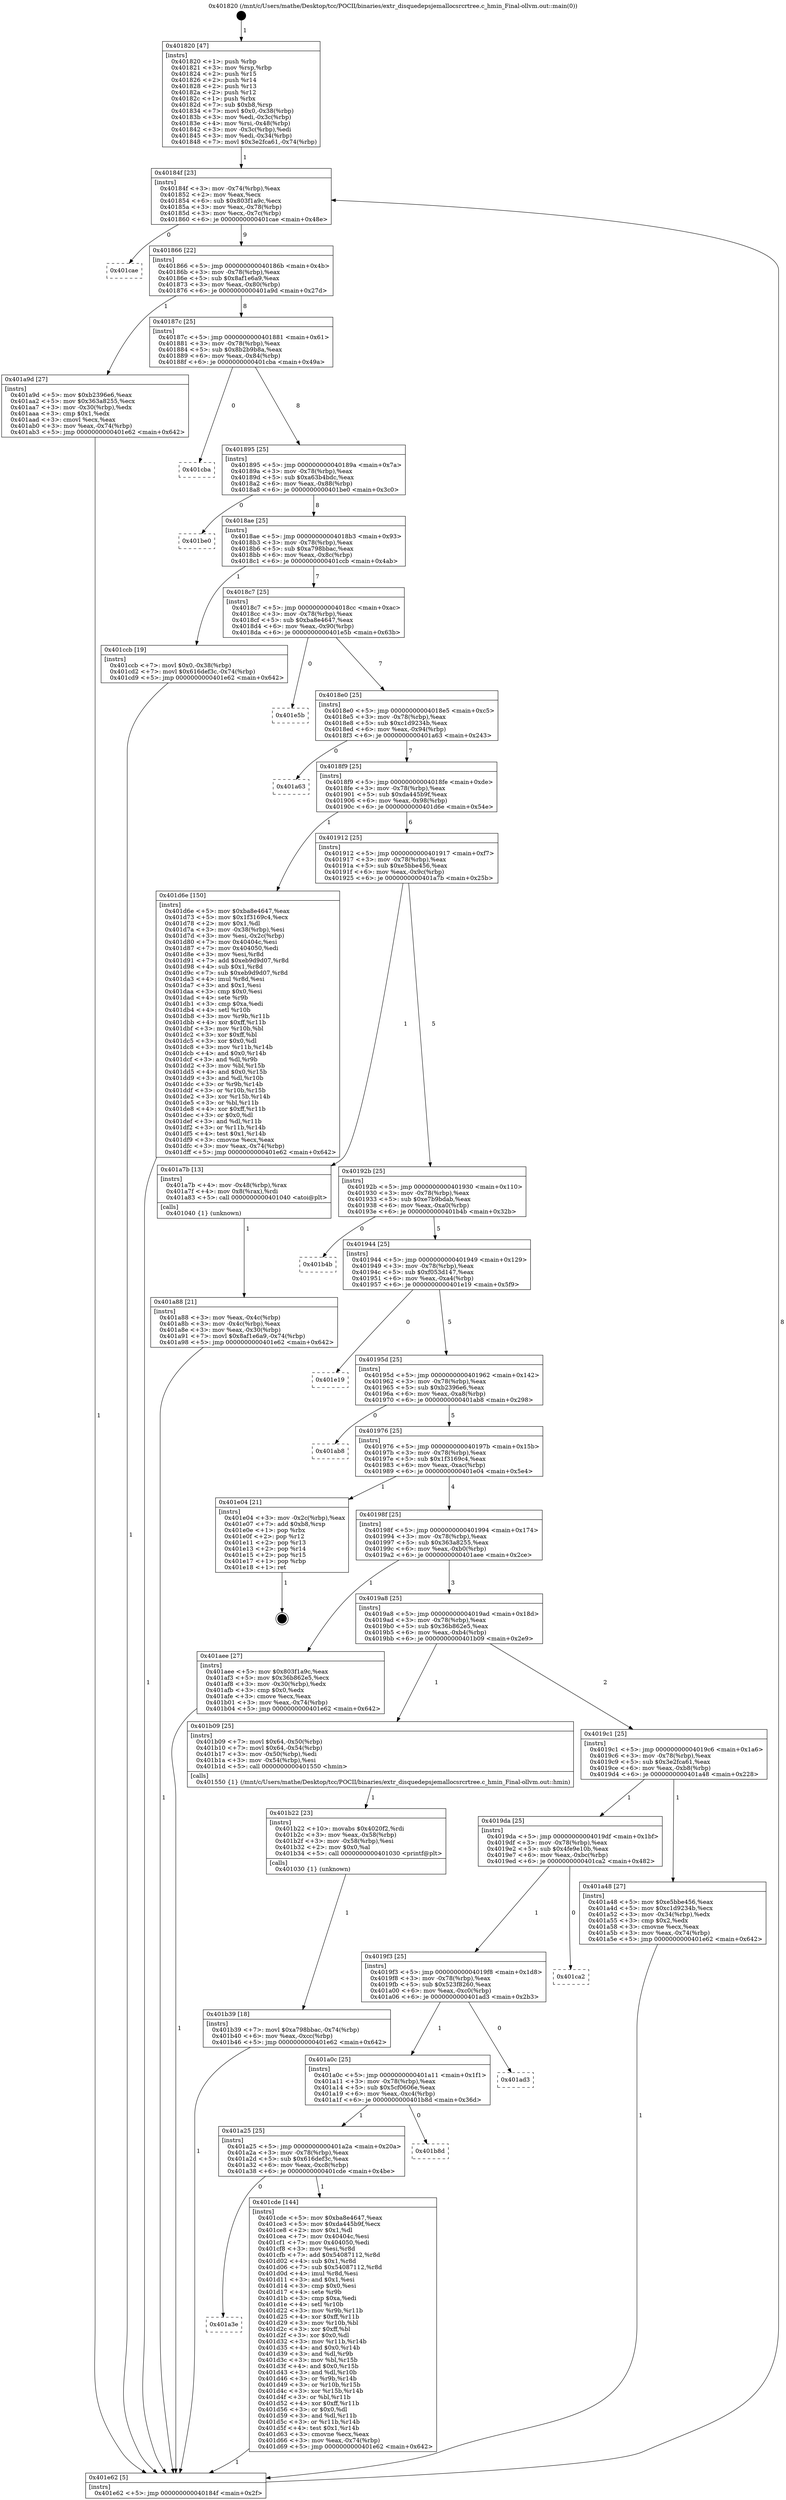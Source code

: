 digraph "0x401820" {
  label = "0x401820 (/mnt/c/Users/mathe/Desktop/tcc/POCII/binaries/extr_disquedepsjemallocsrcrtree.c_hmin_Final-ollvm.out::main(0))"
  labelloc = "t"
  node[shape=record]

  Entry [label="",width=0.3,height=0.3,shape=circle,fillcolor=black,style=filled]
  "0x40184f" [label="{
     0x40184f [23]\l
     | [instrs]\l
     &nbsp;&nbsp;0x40184f \<+3\>: mov -0x74(%rbp),%eax\l
     &nbsp;&nbsp;0x401852 \<+2\>: mov %eax,%ecx\l
     &nbsp;&nbsp;0x401854 \<+6\>: sub $0x803f1a9c,%ecx\l
     &nbsp;&nbsp;0x40185a \<+3\>: mov %eax,-0x78(%rbp)\l
     &nbsp;&nbsp;0x40185d \<+3\>: mov %ecx,-0x7c(%rbp)\l
     &nbsp;&nbsp;0x401860 \<+6\>: je 0000000000401cae \<main+0x48e\>\l
  }"]
  "0x401cae" [label="{
     0x401cae\l
  }", style=dashed]
  "0x401866" [label="{
     0x401866 [22]\l
     | [instrs]\l
     &nbsp;&nbsp;0x401866 \<+5\>: jmp 000000000040186b \<main+0x4b\>\l
     &nbsp;&nbsp;0x40186b \<+3\>: mov -0x78(%rbp),%eax\l
     &nbsp;&nbsp;0x40186e \<+5\>: sub $0x8af1e6a9,%eax\l
     &nbsp;&nbsp;0x401873 \<+3\>: mov %eax,-0x80(%rbp)\l
     &nbsp;&nbsp;0x401876 \<+6\>: je 0000000000401a9d \<main+0x27d\>\l
  }"]
  Exit [label="",width=0.3,height=0.3,shape=circle,fillcolor=black,style=filled,peripheries=2]
  "0x401a9d" [label="{
     0x401a9d [27]\l
     | [instrs]\l
     &nbsp;&nbsp;0x401a9d \<+5\>: mov $0xb2396e6,%eax\l
     &nbsp;&nbsp;0x401aa2 \<+5\>: mov $0x363a8255,%ecx\l
     &nbsp;&nbsp;0x401aa7 \<+3\>: mov -0x30(%rbp),%edx\l
     &nbsp;&nbsp;0x401aaa \<+3\>: cmp $0x1,%edx\l
     &nbsp;&nbsp;0x401aad \<+3\>: cmovl %ecx,%eax\l
     &nbsp;&nbsp;0x401ab0 \<+3\>: mov %eax,-0x74(%rbp)\l
     &nbsp;&nbsp;0x401ab3 \<+5\>: jmp 0000000000401e62 \<main+0x642\>\l
  }"]
  "0x40187c" [label="{
     0x40187c [25]\l
     | [instrs]\l
     &nbsp;&nbsp;0x40187c \<+5\>: jmp 0000000000401881 \<main+0x61\>\l
     &nbsp;&nbsp;0x401881 \<+3\>: mov -0x78(%rbp),%eax\l
     &nbsp;&nbsp;0x401884 \<+5\>: sub $0x8b2b9b8a,%eax\l
     &nbsp;&nbsp;0x401889 \<+6\>: mov %eax,-0x84(%rbp)\l
     &nbsp;&nbsp;0x40188f \<+6\>: je 0000000000401cba \<main+0x49a\>\l
  }"]
  "0x401a3e" [label="{
     0x401a3e\l
  }", style=dashed]
  "0x401cba" [label="{
     0x401cba\l
  }", style=dashed]
  "0x401895" [label="{
     0x401895 [25]\l
     | [instrs]\l
     &nbsp;&nbsp;0x401895 \<+5\>: jmp 000000000040189a \<main+0x7a\>\l
     &nbsp;&nbsp;0x40189a \<+3\>: mov -0x78(%rbp),%eax\l
     &nbsp;&nbsp;0x40189d \<+5\>: sub $0xa63b4bdc,%eax\l
     &nbsp;&nbsp;0x4018a2 \<+6\>: mov %eax,-0x88(%rbp)\l
     &nbsp;&nbsp;0x4018a8 \<+6\>: je 0000000000401be0 \<main+0x3c0\>\l
  }"]
  "0x401cde" [label="{
     0x401cde [144]\l
     | [instrs]\l
     &nbsp;&nbsp;0x401cde \<+5\>: mov $0xba8e4647,%eax\l
     &nbsp;&nbsp;0x401ce3 \<+5\>: mov $0xda445b9f,%ecx\l
     &nbsp;&nbsp;0x401ce8 \<+2\>: mov $0x1,%dl\l
     &nbsp;&nbsp;0x401cea \<+7\>: mov 0x40404c,%esi\l
     &nbsp;&nbsp;0x401cf1 \<+7\>: mov 0x404050,%edi\l
     &nbsp;&nbsp;0x401cf8 \<+3\>: mov %esi,%r8d\l
     &nbsp;&nbsp;0x401cfb \<+7\>: add $0x54087112,%r8d\l
     &nbsp;&nbsp;0x401d02 \<+4\>: sub $0x1,%r8d\l
     &nbsp;&nbsp;0x401d06 \<+7\>: sub $0x54087112,%r8d\l
     &nbsp;&nbsp;0x401d0d \<+4\>: imul %r8d,%esi\l
     &nbsp;&nbsp;0x401d11 \<+3\>: and $0x1,%esi\l
     &nbsp;&nbsp;0x401d14 \<+3\>: cmp $0x0,%esi\l
     &nbsp;&nbsp;0x401d17 \<+4\>: sete %r9b\l
     &nbsp;&nbsp;0x401d1b \<+3\>: cmp $0xa,%edi\l
     &nbsp;&nbsp;0x401d1e \<+4\>: setl %r10b\l
     &nbsp;&nbsp;0x401d22 \<+3\>: mov %r9b,%r11b\l
     &nbsp;&nbsp;0x401d25 \<+4\>: xor $0xff,%r11b\l
     &nbsp;&nbsp;0x401d29 \<+3\>: mov %r10b,%bl\l
     &nbsp;&nbsp;0x401d2c \<+3\>: xor $0xff,%bl\l
     &nbsp;&nbsp;0x401d2f \<+3\>: xor $0x0,%dl\l
     &nbsp;&nbsp;0x401d32 \<+3\>: mov %r11b,%r14b\l
     &nbsp;&nbsp;0x401d35 \<+4\>: and $0x0,%r14b\l
     &nbsp;&nbsp;0x401d39 \<+3\>: and %dl,%r9b\l
     &nbsp;&nbsp;0x401d3c \<+3\>: mov %bl,%r15b\l
     &nbsp;&nbsp;0x401d3f \<+4\>: and $0x0,%r15b\l
     &nbsp;&nbsp;0x401d43 \<+3\>: and %dl,%r10b\l
     &nbsp;&nbsp;0x401d46 \<+3\>: or %r9b,%r14b\l
     &nbsp;&nbsp;0x401d49 \<+3\>: or %r10b,%r15b\l
     &nbsp;&nbsp;0x401d4c \<+3\>: xor %r15b,%r14b\l
     &nbsp;&nbsp;0x401d4f \<+3\>: or %bl,%r11b\l
     &nbsp;&nbsp;0x401d52 \<+4\>: xor $0xff,%r11b\l
     &nbsp;&nbsp;0x401d56 \<+3\>: or $0x0,%dl\l
     &nbsp;&nbsp;0x401d59 \<+3\>: and %dl,%r11b\l
     &nbsp;&nbsp;0x401d5c \<+3\>: or %r11b,%r14b\l
     &nbsp;&nbsp;0x401d5f \<+4\>: test $0x1,%r14b\l
     &nbsp;&nbsp;0x401d63 \<+3\>: cmovne %ecx,%eax\l
     &nbsp;&nbsp;0x401d66 \<+3\>: mov %eax,-0x74(%rbp)\l
     &nbsp;&nbsp;0x401d69 \<+5\>: jmp 0000000000401e62 \<main+0x642\>\l
  }"]
  "0x401be0" [label="{
     0x401be0\l
  }", style=dashed]
  "0x4018ae" [label="{
     0x4018ae [25]\l
     | [instrs]\l
     &nbsp;&nbsp;0x4018ae \<+5\>: jmp 00000000004018b3 \<main+0x93\>\l
     &nbsp;&nbsp;0x4018b3 \<+3\>: mov -0x78(%rbp),%eax\l
     &nbsp;&nbsp;0x4018b6 \<+5\>: sub $0xa798bbac,%eax\l
     &nbsp;&nbsp;0x4018bb \<+6\>: mov %eax,-0x8c(%rbp)\l
     &nbsp;&nbsp;0x4018c1 \<+6\>: je 0000000000401ccb \<main+0x4ab\>\l
  }"]
  "0x401a25" [label="{
     0x401a25 [25]\l
     | [instrs]\l
     &nbsp;&nbsp;0x401a25 \<+5\>: jmp 0000000000401a2a \<main+0x20a\>\l
     &nbsp;&nbsp;0x401a2a \<+3\>: mov -0x78(%rbp),%eax\l
     &nbsp;&nbsp;0x401a2d \<+5\>: sub $0x616def3c,%eax\l
     &nbsp;&nbsp;0x401a32 \<+6\>: mov %eax,-0xc8(%rbp)\l
     &nbsp;&nbsp;0x401a38 \<+6\>: je 0000000000401cde \<main+0x4be\>\l
  }"]
  "0x401ccb" [label="{
     0x401ccb [19]\l
     | [instrs]\l
     &nbsp;&nbsp;0x401ccb \<+7\>: movl $0x0,-0x38(%rbp)\l
     &nbsp;&nbsp;0x401cd2 \<+7\>: movl $0x616def3c,-0x74(%rbp)\l
     &nbsp;&nbsp;0x401cd9 \<+5\>: jmp 0000000000401e62 \<main+0x642\>\l
  }"]
  "0x4018c7" [label="{
     0x4018c7 [25]\l
     | [instrs]\l
     &nbsp;&nbsp;0x4018c7 \<+5\>: jmp 00000000004018cc \<main+0xac\>\l
     &nbsp;&nbsp;0x4018cc \<+3\>: mov -0x78(%rbp),%eax\l
     &nbsp;&nbsp;0x4018cf \<+5\>: sub $0xba8e4647,%eax\l
     &nbsp;&nbsp;0x4018d4 \<+6\>: mov %eax,-0x90(%rbp)\l
     &nbsp;&nbsp;0x4018da \<+6\>: je 0000000000401e5b \<main+0x63b\>\l
  }"]
  "0x401b8d" [label="{
     0x401b8d\l
  }", style=dashed]
  "0x401e5b" [label="{
     0x401e5b\l
  }", style=dashed]
  "0x4018e0" [label="{
     0x4018e0 [25]\l
     | [instrs]\l
     &nbsp;&nbsp;0x4018e0 \<+5\>: jmp 00000000004018e5 \<main+0xc5\>\l
     &nbsp;&nbsp;0x4018e5 \<+3\>: mov -0x78(%rbp),%eax\l
     &nbsp;&nbsp;0x4018e8 \<+5\>: sub $0xc1d9234b,%eax\l
     &nbsp;&nbsp;0x4018ed \<+6\>: mov %eax,-0x94(%rbp)\l
     &nbsp;&nbsp;0x4018f3 \<+6\>: je 0000000000401a63 \<main+0x243\>\l
  }"]
  "0x401a0c" [label="{
     0x401a0c [25]\l
     | [instrs]\l
     &nbsp;&nbsp;0x401a0c \<+5\>: jmp 0000000000401a11 \<main+0x1f1\>\l
     &nbsp;&nbsp;0x401a11 \<+3\>: mov -0x78(%rbp),%eax\l
     &nbsp;&nbsp;0x401a14 \<+5\>: sub $0x5cf0606e,%eax\l
     &nbsp;&nbsp;0x401a19 \<+6\>: mov %eax,-0xc4(%rbp)\l
     &nbsp;&nbsp;0x401a1f \<+6\>: je 0000000000401b8d \<main+0x36d\>\l
  }"]
  "0x401a63" [label="{
     0x401a63\l
  }", style=dashed]
  "0x4018f9" [label="{
     0x4018f9 [25]\l
     | [instrs]\l
     &nbsp;&nbsp;0x4018f9 \<+5\>: jmp 00000000004018fe \<main+0xde\>\l
     &nbsp;&nbsp;0x4018fe \<+3\>: mov -0x78(%rbp),%eax\l
     &nbsp;&nbsp;0x401901 \<+5\>: sub $0xda445b9f,%eax\l
     &nbsp;&nbsp;0x401906 \<+6\>: mov %eax,-0x98(%rbp)\l
     &nbsp;&nbsp;0x40190c \<+6\>: je 0000000000401d6e \<main+0x54e\>\l
  }"]
  "0x401ad3" [label="{
     0x401ad3\l
  }", style=dashed]
  "0x401d6e" [label="{
     0x401d6e [150]\l
     | [instrs]\l
     &nbsp;&nbsp;0x401d6e \<+5\>: mov $0xba8e4647,%eax\l
     &nbsp;&nbsp;0x401d73 \<+5\>: mov $0x1f3169c4,%ecx\l
     &nbsp;&nbsp;0x401d78 \<+2\>: mov $0x1,%dl\l
     &nbsp;&nbsp;0x401d7a \<+3\>: mov -0x38(%rbp),%esi\l
     &nbsp;&nbsp;0x401d7d \<+3\>: mov %esi,-0x2c(%rbp)\l
     &nbsp;&nbsp;0x401d80 \<+7\>: mov 0x40404c,%esi\l
     &nbsp;&nbsp;0x401d87 \<+7\>: mov 0x404050,%edi\l
     &nbsp;&nbsp;0x401d8e \<+3\>: mov %esi,%r8d\l
     &nbsp;&nbsp;0x401d91 \<+7\>: add $0xeb9d9d07,%r8d\l
     &nbsp;&nbsp;0x401d98 \<+4\>: sub $0x1,%r8d\l
     &nbsp;&nbsp;0x401d9c \<+7\>: sub $0xeb9d9d07,%r8d\l
     &nbsp;&nbsp;0x401da3 \<+4\>: imul %r8d,%esi\l
     &nbsp;&nbsp;0x401da7 \<+3\>: and $0x1,%esi\l
     &nbsp;&nbsp;0x401daa \<+3\>: cmp $0x0,%esi\l
     &nbsp;&nbsp;0x401dad \<+4\>: sete %r9b\l
     &nbsp;&nbsp;0x401db1 \<+3\>: cmp $0xa,%edi\l
     &nbsp;&nbsp;0x401db4 \<+4\>: setl %r10b\l
     &nbsp;&nbsp;0x401db8 \<+3\>: mov %r9b,%r11b\l
     &nbsp;&nbsp;0x401dbb \<+4\>: xor $0xff,%r11b\l
     &nbsp;&nbsp;0x401dbf \<+3\>: mov %r10b,%bl\l
     &nbsp;&nbsp;0x401dc2 \<+3\>: xor $0xff,%bl\l
     &nbsp;&nbsp;0x401dc5 \<+3\>: xor $0x0,%dl\l
     &nbsp;&nbsp;0x401dc8 \<+3\>: mov %r11b,%r14b\l
     &nbsp;&nbsp;0x401dcb \<+4\>: and $0x0,%r14b\l
     &nbsp;&nbsp;0x401dcf \<+3\>: and %dl,%r9b\l
     &nbsp;&nbsp;0x401dd2 \<+3\>: mov %bl,%r15b\l
     &nbsp;&nbsp;0x401dd5 \<+4\>: and $0x0,%r15b\l
     &nbsp;&nbsp;0x401dd9 \<+3\>: and %dl,%r10b\l
     &nbsp;&nbsp;0x401ddc \<+3\>: or %r9b,%r14b\l
     &nbsp;&nbsp;0x401ddf \<+3\>: or %r10b,%r15b\l
     &nbsp;&nbsp;0x401de2 \<+3\>: xor %r15b,%r14b\l
     &nbsp;&nbsp;0x401de5 \<+3\>: or %bl,%r11b\l
     &nbsp;&nbsp;0x401de8 \<+4\>: xor $0xff,%r11b\l
     &nbsp;&nbsp;0x401dec \<+3\>: or $0x0,%dl\l
     &nbsp;&nbsp;0x401def \<+3\>: and %dl,%r11b\l
     &nbsp;&nbsp;0x401df2 \<+3\>: or %r11b,%r14b\l
     &nbsp;&nbsp;0x401df5 \<+4\>: test $0x1,%r14b\l
     &nbsp;&nbsp;0x401df9 \<+3\>: cmovne %ecx,%eax\l
     &nbsp;&nbsp;0x401dfc \<+3\>: mov %eax,-0x74(%rbp)\l
     &nbsp;&nbsp;0x401dff \<+5\>: jmp 0000000000401e62 \<main+0x642\>\l
  }"]
  "0x401912" [label="{
     0x401912 [25]\l
     | [instrs]\l
     &nbsp;&nbsp;0x401912 \<+5\>: jmp 0000000000401917 \<main+0xf7\>\l
     &nbsp;&nbsp;0x401917 \<+3\>: mov -0x78(%rbp),%eax\l
     &nbsp;&nbsp;0x40191a \<+5\>: sub $0xe5bbe456,%eax\l
     &nbsp;&nbsp;0x40191f \<+6\>: mov %eax,-0x9c(%rbp)\l
     &nbsp;&nbsp;0x401925 \<+6\>: je 0000000000401a7b \<main+0x25b\>\l
  }"]
  "0x4019f3" [label="{
     0x4019f3 [25]\l
     | [instrs]\l
     &nbsp;&nbsp;0x4019f3 \<+5\>: jmp 00000000004019f8 \<main+0x1d8\>\l
     &nbsp;&nbsp;0x4019f8 \<+3\>: mov -0x78(%rbp),%eax\l
     &nbsp;&nbsp;0x4019fb \<+5\>: sub $0x523f8260,%eax\l
     &nbsp;&nbsp;0x401a00 \<+6\>: mov %eax,-0xc0(%rbp)\l
     &nbsp;&nbsp;0x401a06 \<+6\>: je 0000000000401ad3 \<main+0x2b3\>\l
  }"]
  "0x401a7b" [label="{
     0x401a7b [13]\l
     | [instrs]\l
     &nbsp;&nbsp;0x401a7b \<+4\>: mov -0x48(%rbp),%rax\l
     &nbsp;&nbsp;0x401a7f \<+4\>: mov 0x8(%rax),%rdi\l
     &nbsp;&nbsp;0x401a83 \<+5\>: call 0000000000401040 \<atoi@plt\>\l
     | [calls]\l
     &nbsp;&nbsp;0x401040 \{1\} (unknown)\l
  }"]
  "0x40192b" [label="{
     0x40192b [25]\l
     | [instrs]\l
     &nbsp;&nbsp;0x40192b \<+5\>: jmp 0000000000401930 \<main+0x110\>\l
     &nbsp;&nbsp;0x401930 \<+3\>: mov -0x78(%rbp),%eax\l
     &nbsp;&nbsp;0x401933 \<+5\>: sub $0xe7b9bdab,%eax\l
     &nbsp;&nbsp;0x401938 \<+6\>: mov %eax,-0xa0(%rbp)\l
     &nbsp;&nbsp;0x40193e \<+6\>: je 0000000000401b4b \<main+0x32b\>\l
  }"]
  "0x401ca2" [label="{
     0x401ca2\l
  }", style=dashed]
  "0x401b4b" [label="{
     0x401b4b\l
  }", style=dashed]
  "0x401944" [label="{
     0x401944 [25]\l
     | [instrs]\l
     &nbsp;&nbsp;0x401944 \<+5\>: jmp 0000000000401949 \<main+0x129\>\l
     &nbsp;&nbsp;0x401949 \<+3\>: mov -0x78(%rbp),%eax\l
     &nbsp;&nbsp;0x40194c \<+5\>: sub $0xf053d147,%eax\l
     &nbsp;&nbsp;0x401951 \<+6\>: mov %eax,-0xa4(%rbp)\l
     &nbsp;&nbsp;0x401957 \<+6\>: je 0000000000401e19 \<main+0x5f9\>\l
  }"]
  "0x401b39" [label="{
     0x401b39 [18]\l
     | [instrs]\l
     &nbsp;&nbsp;0x401b39 \<+7\>: movl $0xa798bbac,-0x74(%rbp)\l
     &nbsp;&nbsp;0x401b40 \<+6\>: mov %eax,-0xcc(%rbp)\l
     &nbsp;&nbsp;0x401b46 \<+5\>: jmp 0000000000401e62 \<main+0x642\>\l
  }"]
  "0x401e19" [label="{
     0x401e19\l
  }", style=dashed]
  "0x40195d" [label="{
     0x40195d [25]\l
     | [instrs]\l
     &nbsp;&nbsp;0x40195d \<+5\>: jmp 0000000000401962 \<main+0x142\>\l
     &nbsp;&nbsp;0x401962 \<+3\>: mov -0x78(%rbp),%eax\l
     &nbsp;&nbsp;0x401965 \<+5\>: sub $0xb2396e6,%eax\l
     &nbsp;&nbsp;0x40196a \<+6\>: mov %eax,-0xa8(%rbp)\l
     &nbsp;&nbsp;0x401970 \<+6\>: je 0000000000401ab8 \<main+0x298\>\l
  }"]
  "0x401b22" [label="{
     0x401b22 [23]\l
     | [instrs]\l
     &nbsp;&nbsp;0x401b22 \<+10\>: movabs $0x4020f2,%rdi\l
     &nbsp;&nbsp;0x401b2c \<+3\>: mov %eax,-0x58(%rbp)\l
     &nbsp;&nbsp;0x401b2f \<+3\>: mov -0x58(%rbp),%esi\l
     &nbsp;&nbsp;0x401b32 \<+2\>: mov $0x0,%al\l
     &nbsp;&nbsp;0x401b34 \<+5\>: call 0000000000401030 \<printf@plt\>\l
     | [calls]\l
     &nbsp;&nbsp;0x401030 \{1\} (unknown)\l
  }"]
  "0x401ab8" [label="{
     0x401ab8\l
  }", style=dashed]
  "0x401976" [label="{
     0x401976 [25]\l
     | [instrs]\l
     &nbsp;&nbsp;0x401976 \<+5\>: jmp 000000000040197b \<main+0x15b\>\l
     &nbsp;&nbsp;0x40197b \<+3\>: mov -0x78(%rbp),%eax\l
     &nbsp;&nbsp;0x40197e \<+5\>: sub $0x1f3169c4,%eax\l
     &nbsp;&nbsp;0x401983 \<+6\>: mov %eax,-0xac(%rbp)\l
     &nbsp;&nbsp;0x401989 \<+6\>: je 0000000000401e04 \<main+0x5e4\>\l
  }"]
  "0x401a88" [label="{
     0x401a88 [21]\l
     | [instrs]\l
     &nbsp;&nbsp;0x401a88 \<+3\>: mov %eax,-0x4c(%rbp)\l
     &nbsp;&nbsp;0x401a8b \<+3\>: mov -0x4c(%rbp),%eax\l
     &nbsp;&nbsp;0x401a8e \<+3\>: mov %eax,-0x30(%rbp)\l
     &nbsp;&nbsp;0x401a91 \<+7\>: movl $0x8af1e6a9,-0x74(%rbp)\l
     &nbsp;&nbsp;0x401a98 \<+5\>: jmp 0000000000401e62 \<main+0x642\>\l
  }"]
  "0x401e04" [label="{
     0x401e04 [21]\l
     | [instrs]\l
     &nbsp;&nbsp;0x401e04 \<+3\>: mov -0x2c(%rbp),%eax\l
     &nbsp;&nbsp;0x401e07 \<+7\>: add $0xb8,%rsp\l
     &nbsp;&nbsp;0x401e0e \<+1\>: pop %rbx\l
     &nbsp;&nbsp;0x401e0f \<+2\>: pop %r12\l
     &nbsp;&nbsp;0x401e11 \<+2\>: pop %r13\l
     &nbsp;&nbsp;0x401e13 \<+2\>: pop %r14\l
     &nbsp;&nbsp;0x401e15 \<+2\>: pop %r15\l
     &nbsp;&nbsp;0x401e17 \<+1\>: pop %rbp\l
     &nbsp;&nbsp;0x401e18 \<+1\>: ret\l
  }"]
  "0x40198f" [label="{
     0x40198f [25]\l
     | [instrs]\l
     &nbsp;&nbsp;0x40198f \<+5\>: jmp 0000000000401994 \<main+0x174\>\l
     &nbsp;&nbsp;0x401994 \<+3\>: mov -0x78(%rbp),%eax\l
     &nbsp;&nbsp;0x401997 \<+5\>: sub $0x363a8255,%eax\l
     &nbsp;&nbsp;0x40199c \<+6\>: mov %eax,-0xb0(%rbp)\l
     &nbsp;&nbsp;0x4019a2 \<+6\>: je 0000000000401aee \<main+0x2ce\>\l
  }"]
  "0x401820" [label="{
     0x401820 [47]\l
     | [instrs]\l
     &nbsp;&nbsp;0x401820 \<+1\>: push %rbp\l
     &nbsp;&nbsp;0x401821 \<+3\>: mov %rsp,%rbp\l
     &nbsp;&nbsp;0x401824 \<+2\>: push %r15\l
     &nbsp;&nbsp;0x401826 \<+2\>: push %r14\l
     &nbsp;&nbsp;0x401828 \<+2\>: push %r13\l
     &nbsp;&nbsp;0x40182a \<+2\>: push %r12\l
     &nbsp;&nbsp;0x40182c \<+1\>: push %rbx\l
     &nbsp;&nbsp;0x40182d \<+7\>: sub $0xb8,%rsp\l
     &nbsp;&nbsp;0x401834 \<+7\>: movl $0x0,-0x38(%rbp)\l
     &nbsp;&nbsp;0x40183b \<+3\>: mov %edi,-0x3c(%rbp)\l
     &nbsp;&nbsp;0x40183e \<+4\>: mov %rsi,-0x48(%rbp)\l
     &nbsp;&nbsp;0x401842 \<+3\>: mov -0x3c(%rbp),%edi\l
     &nbsp;&nbsp;0x401845 \<+3\>: mov %edi,-0x34(%rbp)\l
     &nbsp;&nbsp;0x401848 \<+7\>: movl $0x3e2fca61,-0x74(%rbp)\l
  }"]
  "0x401aee" [label="{
     0x401aee [27]\l
     | [instrs]\l
     &nbsp;&nbsp;0x401aee \<+5\>: mov $0x803f1a9c,%eax\l
     &nbsp;&nbsp;0x401af3 \<+5\>: mov $0x36b862e5,%ecx\l
     &nbsp;&nbsp;0x401af8 \<+3\>: mov -0x30(%rbp),%edx\l
     &nbsp;&nbsp;0x401afb \<+3\>: cmp $0x0,%edx\l
     &nbsp;&nbsp;0x401afe \<+3\>: cmove %ecx,%eax\l
     &nbsp;&nbsp;0x401b01 \<+3\>: mov %eax,-0x74(%rbp)\l
     &nbsp;&nbsp;0x401b04 \<+5\>: jmp 0000000000401e62 \<main+0x642\>\l
  }"]
  "0x4019a8" [label="{
     0x4019a8 [25]\l
     | [instrs]\l
     &nbsp;&nbsp;0x4019a8 \<+5\>: jmp 00000000004019ad \<main+0x18d\>\l
     &nbsp;&nbsp;0x4019ad \<+3\>: mov -0x78(%rbp),%eax\l
     &nbsp;&nbsp;0x4019b0 \<+5\>: sub $0x36b862e5,%eax\l
     &nbsp;&nbsp;0x4019b5 \<+6\>: mov %eax,-0xb4(%rbp)\l
     &nbsp;&nbsp;0x4019bb \<+6\>: je 0000000000401b09 \<main+0x2e9\>\l
  }"]
  "0x401e62" [label="{
     0x401e62 [5]\l
     | [instrs]\l
     &nbsp;&nbsp;0x401e62 \<+5\>: jmp 000000000040184f \<main+0x2f\>\l
  }"]
  "0x401b09" [label="{
     0x401b09 [25]\l
     | [instrs]\l
     &nbsp;&nbsp;0x401b09 \<+7\>: movl $0x64,-0x50(%rbp)\l
     &nbsp;&nbsp;0x401b10 \<+7\>: movl $0x64,-0x54(%rbp)\l
     &nbsp;&nbsp;0x401b17 \<+3\>: mov -0x50(%rbp),%edi\l
     &nbsp;&nbsp;0x401b1a \<+3\>: mov -0x54(%rbp),%esi\l
     &nbsp;&nbsp;0x401b1d \<+5\>: call 0000000000401550 \<hmin\>\l
     | [calls]\l
     &nbsp;&nbsp;0x401550 \{1\} (/mnt/c/Users/mathe/Desktop/tcc/POCII/binaries/extr_disquedepsjemallocsrcrtree.c_hmin_Final-ollvm.out::hmin)\l
  }"]
  "0x4019c1" [label="{
     0x4019c1 [25]\l
     | [instrs]\l
     &nbsp;&nbsp;0x4019c1 \<+5\>: jmp 00000000004019c6 \<main+0x1a6\>\l
     &nbsp;&nbsp;0x4019c6 \<+3\>: mov -0x78(%rbp),%eax\l
     &nbsp;&nbsp;0x4019c9 \<+5\>: sub $0x3e2fca61,%eax\l
     &nbsp;&nbsp;0x4019ce \<+6\>: mov %eax,-0xb8(%rbp)\l
     &nbsp;&nbsp;0x4019d4 \<+6\>: je 0000000000401a48 \<main+0x228\>\l
  }"]
  "0x4019da" [label="{
     0x4019da [25]\l
     | [instrs]\l
     &nbsp;&nbsp;0x4019da \<+5\>: jmp 00000000004019df \<main+0x1bf\>\l
     &nbsp;&nbsp;0x4019df \<+3\>: mov -0x78(%rbp),%eax\l
     &nbsp;&nbsp;0x4019e2 \<+5\>: sub $0x4fe9e10b,%eax\l
     &nbsp;&nbsp;0x4019e7 \<+6\>: mov %eax,-0xbc(%rbp)\l
     &nbsp;&nbsp;0x4019ed \<+6\>: je 0000000000401ca2 \<main+0x482\>\l
  }"]
  "0x401a48" [label="{
     0x401a48 [27]\l
     | [instrs]\l
     &nbsp;&nbsp;0x401a48 \<+5\>: mov $0xe5bbe456,%eax\l
     &nbsp;&nbsp;0x401a4d \<+5\>: mov $0xc1d9234b,%ecx\l
     &nbsp;&nbsp;0x401a52 \<+3\>: mov -0x34(%rbp),%edx\l
     &nbsp;&nbsp;0x401a55 \<+3\>: cmp $0x2,%edx\l
     &nbsp;&nbsp;0x401a58 \<+3\>: cmovne %ecx,%eax\l
     &nbsp;&nbsp;0x401a5b \<+3\>: mov %eax,-0x74(%rbp)\l
     &nbsp;&nbsp;0x401a5e \<+5\>: jmp 0000000000401e62 \<main+0x642\>\l
  }"]
  Entry -> "0x401820" [label=" 1"]
  "0x40184f" -> "0x401cae" [label=" 0"]
  "0x40184f" -> "0x401866" [label=" 9"]
  "0x401e04" -> Exit [label=" 1"]
  "0x401866" -> "0x401a9d" [label=" 1"]
  "0x401866" -> "0x40187c" [label=" 8"]
  "0x401d6e" -> "0x401e62" [label=" 1"]
  "0x40187c" -> "0x401cba" [label=" 0"]
  "0x40187c" -> "0x401895" [label=" 8"]
  "0x401cde" -> "0x401e62" [label=" 1"]
  "0x401895" -> "0x401be0" [label=" 0"]
  "0x401895" -> "0x4018ae" [label=" 8"]
  "0x401a25" -> "0x401a3e" [label=" 0"]
  "0x4018ae" -> "0x401ccb" [label=" 1"]
  "0x4018ae" -> "0x4018c7" [label=" 7"]
  "0x401a25" -> "0x401cde" [label=" 1"]
  "0x4018c7" -> "0x401e5b" [label=" 0"]
  "0x4018c7" -> "0x4018e0" [label=" 7"]
  "0x401a0c" -> "0x401a25" [label=" 1"]
  "0x4018e0" -> "0x401a63" [label=" 0"]
  "0x4018e0" -> "0x4018f9" [label=" 7"]
  "0x401a0c" -> "0x401b8d" [label=" 0"]
  "0x4018f9" -> "0x401d6e" [label=" 1"]
  "0x4018f9" -> "0x401912" [label=" 6"]
  "0x4019f3" -> "0x401a0c" [label=" 1"]
  "0x401912" -> "0x401a7b" [label=" 1"]
  "0x401912" -> "0x40192b" [label=" 5"]
  "0x4019f3" -> "0x401ad3" [label=" 0"]
  "0x40192b" -> "0x401b4b" [label=" 0"]
  "0x40192b" -> "0x401944" [label=" 5"]
  "0x4019da" -> "0x4019f3" [label=" 1"]
  "0x401944" -> "0x401e19" [label=" 0"]
  "0x401944" -> "0x40195d" [label=" 5"]
  "0x4019da" -> "0x401ca2" [label=" 0"]
  "0x40195d" -> "0x401ab8" [label=" 0"]
  "0x40195d" -> "0x401976" [label=" 5"]
  "0x401ccb" -> "0x401e62" [label=" 1"]
  "0x401976" -> "0x401e04" [label=" 1"]
  "0x401976" -> "0x40198f" [label=" 4"]
  "0x401b39" -> "0x401e62" [label=" 1"]
  "0x40198f" -> "0x401aee" [label=" 1"]
  "0x40198f" -> "0x4019a8" [label=" 3"]
  "0x401b22" -> "0x401b39" [label=" 1"]
  "0x4019a8" -> "0x401b09" [label=" 1"]
  "0x4019a8" -> "0x4019c1" [label=" 2"]
  "0x401b09" -> "0x401b22" [label=" 1"]
  "0x4019c1" -> "0x401a48" [label=" 1"]
  "0x4019c1" -> "0x4019da" [label=" 1"]
  "0x401a48" -> "0x401e62" [label=" 1"]
  "0x401820" -> "0x40184f" [label=" 1"]
  "0x401e62" -> "0x40184f" [label=" 8"]
  "0x401a7b" -> "0x401a88" [label=" 1"]
  "0x401a88" -> "0x401e62" [label=" 1"]
  "0x401a9d" -> "0x401e62" [label=" 1"]
  "0x401aee" -> "0x401e62" [label=" 1"]
}
